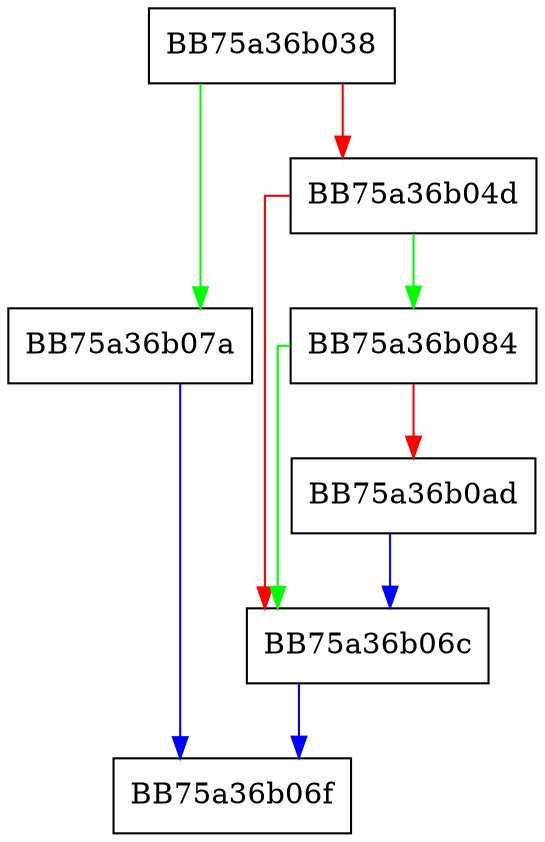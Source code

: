 digraph GetCategory {
  node [shape="box"];
  graph [splines=ortho];
  BB75a36b038 -> BB75a36b07a [color="green"];
  BB75a36b038 -> BB75a36b04d [color="red"];
  BB75a36b04d -> BB75a36b084 [color="green"];
  BB75a36b04d -> BB75a36b06c [color="red"];
  BB75a36b06c -> BB75a36b06f [color="blue"];
  BB75a36b07a -> BB75a36b06f [color="blue"];
  BB75a36b084 -> BB75a36b06c [color="green"];
  BB75a36b084 -> BB75a36b0ad [color="red"];
  BB75a36b0ad -> BB75a36b06c [color="blue"];
}